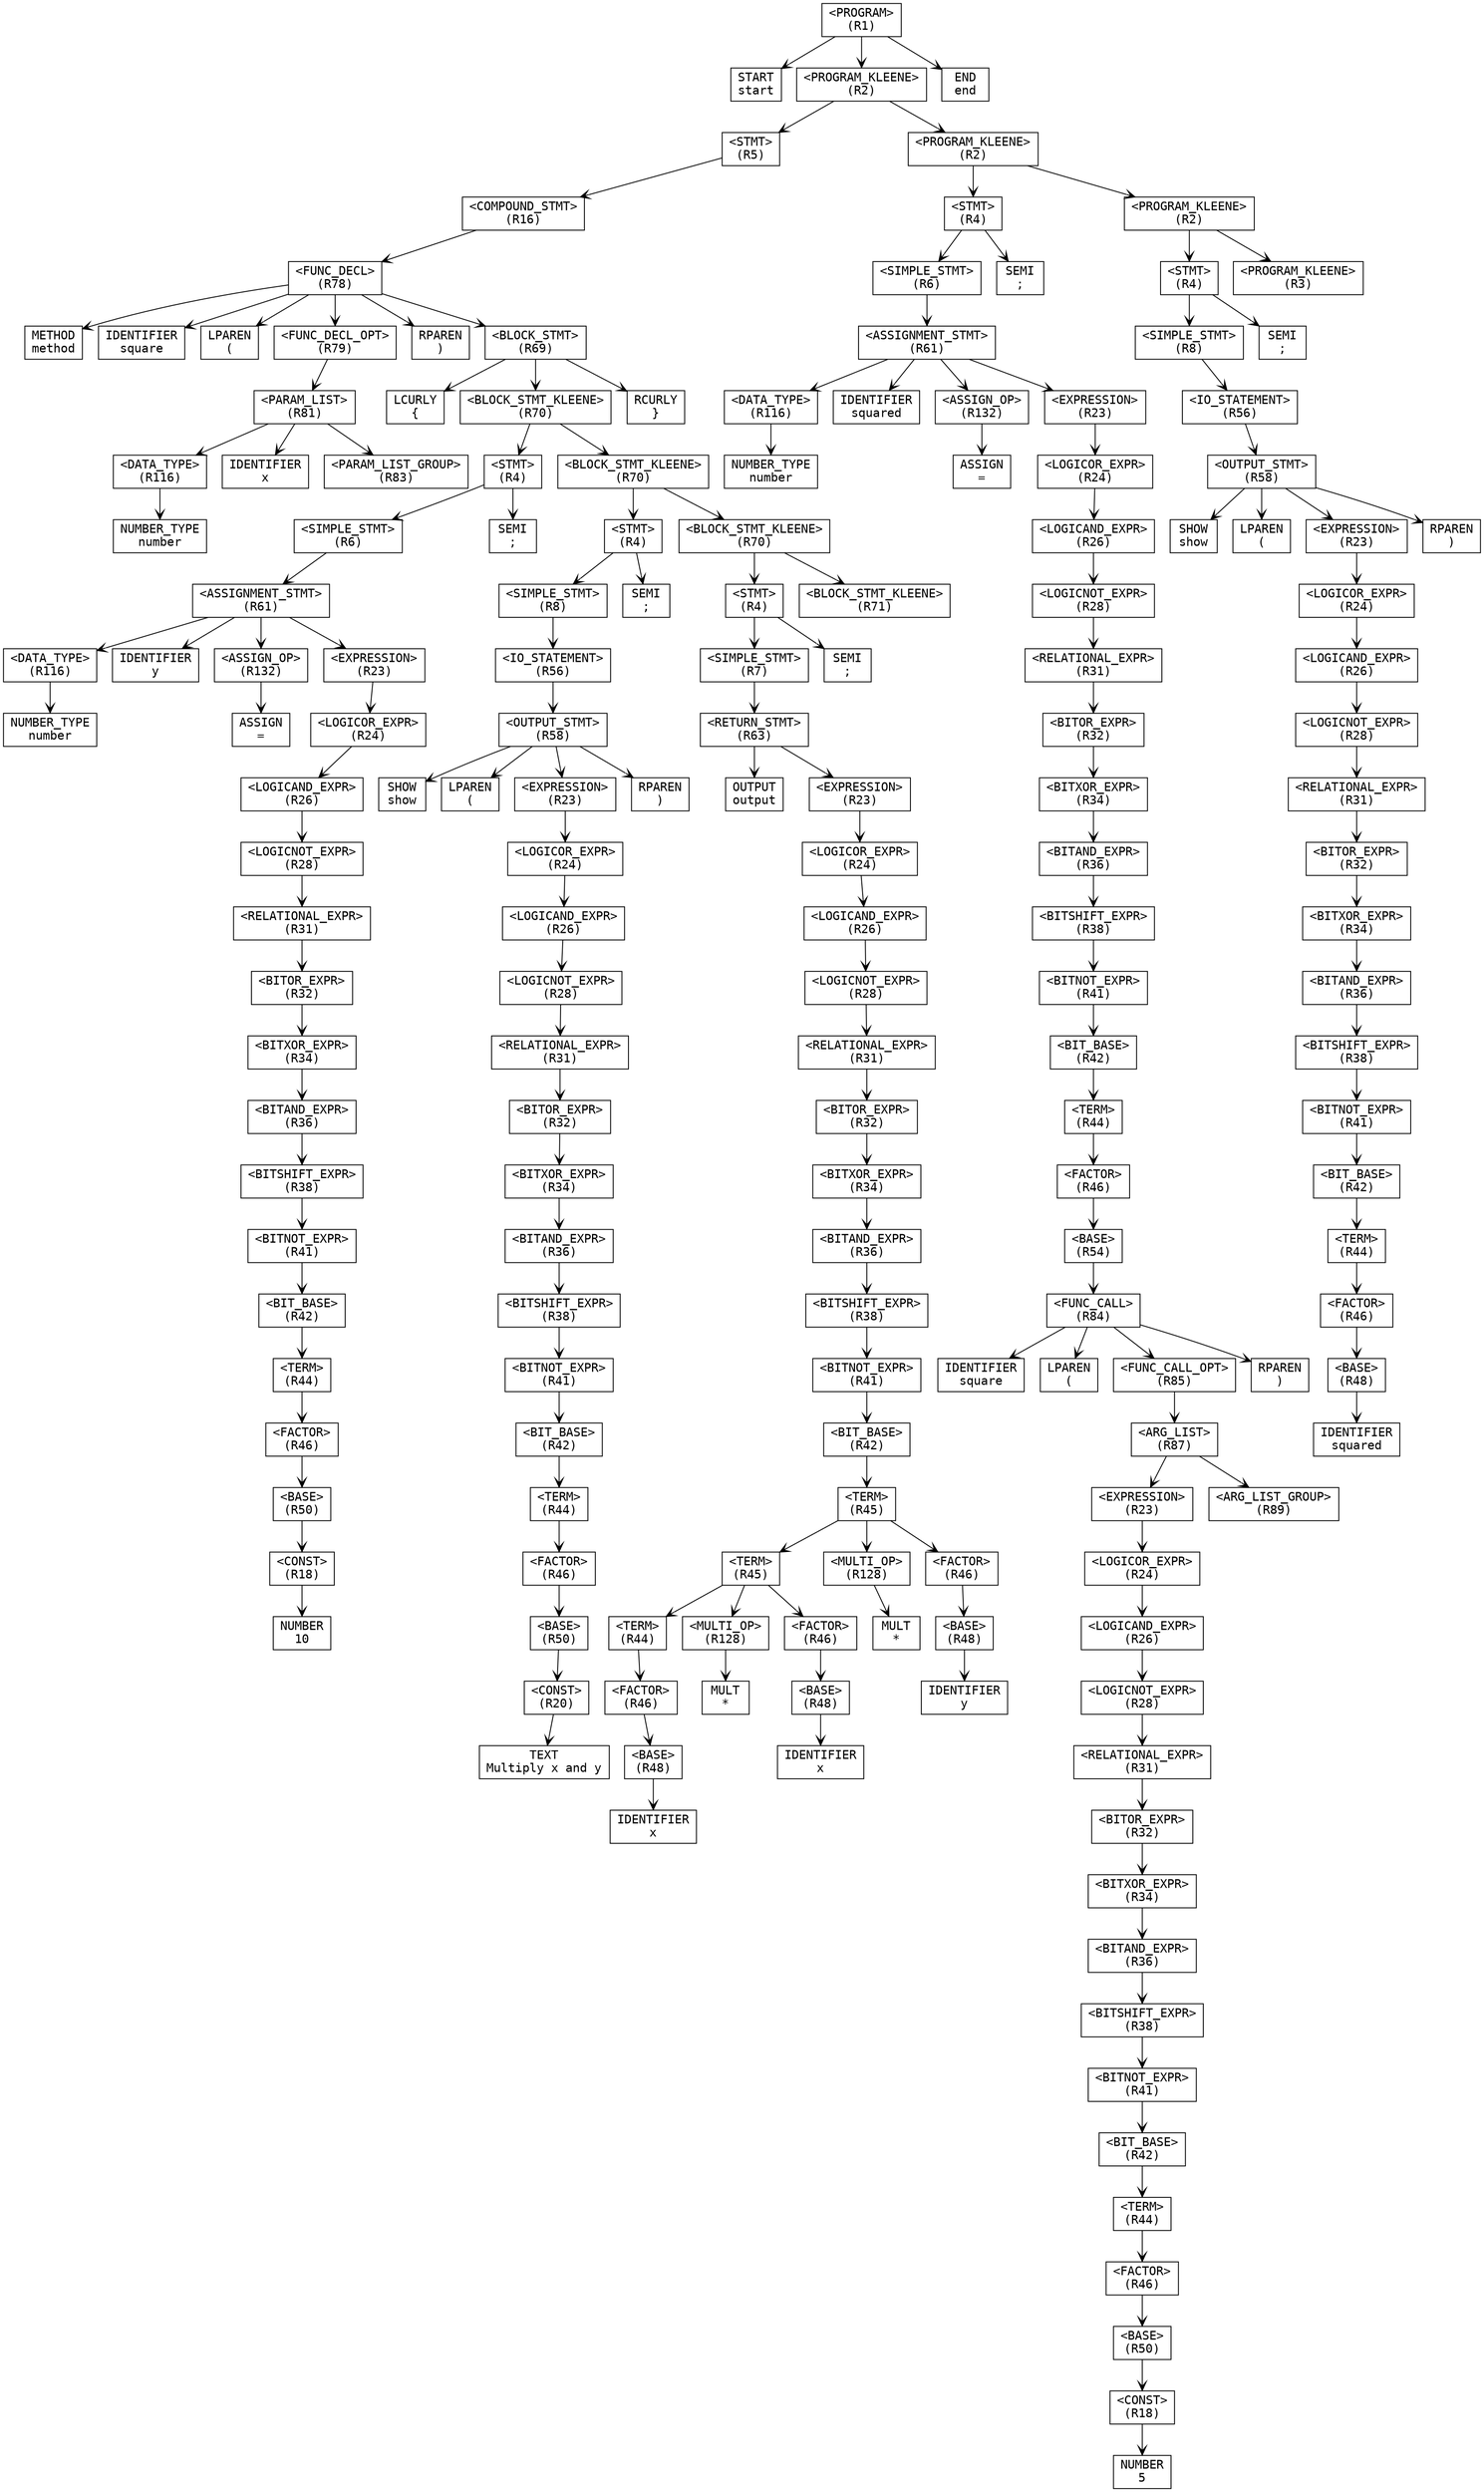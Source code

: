 digraph ParseTree {
  node [shape=box, fontname="Courier"];
  edge [arrowhead=vee];
  n2113334364 [label="<PROGRAM>\n(R1)"];
  n1622999186 [label="START\nstart"];
  n2113334364 -> n1622999186;
  n1567919087 [label="<PROGRAM_KLEENE>\n(R2)"];
  n464411039 [label="<STMT>\n(R5)"];
  n444649935 [label="<COMPOUND_STMT>\n(R16)"];
  n424325500 [label="<FUNC_DECL>\n(R78)"];
  n1612212809 [label="METHOD\nmethod"];
  n424325500 -> n1612212809;
  n152282484 [label="IDENTIFIER\nsquare"];
  n424325500 -> n152282484;
  n352387888 [label="LPAREN\n("];
  n424325500 -> n352387888;
  n1502384573 [label="<FUNC_DECL_OPT>\n(R79)"];
  n2053501671 [label="<PARAM_LIST>\n(R81)"];
  n1858719962 [label="<DATA_TYPE>\n(R116)"];
  n1942767280 [label="NUMBER_TYPE\nnumber"];
  n1858719962 -> n1942767280;
  n2053501671 -> n1858719962;
  n1324363789 [label="IDENTIFIER\nx"];
  n2053501671 -> n1324363789;
  n467075582 [label="<PARAM_LIST_GROUP>\n(R83)"];
  n2053501671 -> n467075582;
  n1502384573 -> n2053501671;
  n424325500 -> n1502384573;
  n1001938270 [label="RPAREN\n)"];
  n424325500 -> n1001938270;
  n709915999 [label="<BLOCK_STMT>\n(R69)"];
  n1710180416 [label="LCURLY\n{"];
  n709915999 -> n1710180416;
  n1175743986 [label="<BLOCK_STMT_KLEENE>\n(R70)"];
  n1061132995 [label="<STMT>\n(R4)"];
  n384625398 [label="<SIMPLE_STMT>\n(R6)"];
  n157158691 [label="<ASSIGNMENT_STMT>\n(R61)"];
  n1824557575 [label="<DATA_TYPE>\n(R116)"];
  n803929310 [label="NUMBER_TYPE\nnumber"];
  n1824557575 -> n803929310;
  n157158691 -> n1824557575;
  n1579161743 [label="IDENTIFIER\ny"];
  n157158691 -> n1579161743;
  n669921661 [label="<ASSIGN_OP>\n(R132)"];
  n1335232309 [label="ASSIGN\n="];
  n669921661 -> n1335232309;
  n157158691 -> n669921661;
  n937561621 [label="<EXPRESSION>\n(R23)"];
  n1767410694 [label="<LOGICOR_EXPR>\n(R24)"];
  n1072381321 [label="<LOGICAND_EXPR>\n(R26)"];
  n1086008046 [label="<LOGICNOT_EXPR>\n(R28)"];
  n1728976458 [label="<RELATIONAL_EXPR>\n(R31)"];
  n1251712529 [label="<BITOR_EXPR>\n(R32)"];
  n746255806 [label="<BITXOR_EXPR>\n(R34)"];
  n890193541 [label="<BITAND_EXPR>\n(R36)"];
  n581216808 [label="<BITSHIFT_EXPR>\n(R38)"];
  n886686587 [label="<BITNOT_EXPR>\n(R41)"];
  n1341458267 [label="<BIT_BASE>\n(R42)"];
  n88910 [label="<TERM>\n(R44)"];
  n124998796 [label="<FACTOR>\n(R46)"];
  n2110491906 [label="<BASE>\n(R50)"];
  n451121727 [label="<CONST>\n(R18)"];
  n280129798 [label="NUMBER\n10"];
  n451121727 -> n280129798;
  n2110491906 -> n451121727;
  n124998796 -> n2110491906;
  n88910 -> n124998796;
  n1341458267 -> n88910;
  n886686587 -> n1341458267;
  n581216808 -> n886686587;
  n890193541 -> n581216808;
  n746255806 -> n890193541;
  n1251712529 -> n746255806;
  n1728976458 -> n1251712529;
  n1086008046 -> n1728976458;
  n1072381321 -> n1086008046;
  n1767410694 -> n1072381321;
  n937561621 -> n1767410694;
  n157158691 -> n937561621;
  n384625398 -> n157158691;
  n1061132995 -> n384625398;
  n234393768 [label="SEMI\n;"];
  n1061132995 -> n234393768;
  n1175743986 -> n1061132995;
  n746241928 [label="<BLOCK_STMT_KLEENE>\n(R70)"];
  n713994834 [label="<STMT>\n(R4)"];
  n691522628 [label="<SIMPLE_STMT>\n(R8)"];
  n1610839066 [label="<IO_STATEMENT>\n(R56)"];
  n435949933 [label="<OUTPUT_STMT>\n(R58)"];
  n1186937890 [label="SHOW\nshow"];
  n435949933 -> n1186937890;
  n1375575389 [label="LPAREN\n("];
  n435949933 -> n1375575389;
  n715489500 [label="<EXPRESSION>\n(R23)"];
  n1403751324 [label="<LOGICOR_EXPR>\n(R24)"];
  n1825240039 [label="<LOGICAND_EXPR>\n(R26)"];
  n1373674582 [label="<LOGICNOT_EXPR>\n(R28)"];
  n1464161750 [label="<RELATIONAL_EXPR>\n(R31)"];
  n1488831433 [label="<BITOR_EXPR>\n(R32)"];
  n1674794738 [label="<BITXOR_EXPR>\n(R34)"];
  n914650354 [label="<BITAND_EXPR>\n(R36)"];
  n1259502609 [label="<BITSHIFT_EXPR>\n(R38)"];
  n2097634609 [label="<BITNOT_EXPR>\n(R41)"];
  n77258917 [label="<BIT_BASE>\n(R42)"];
  n296494880 [label="<TERM>\n(R44)"];
  n1233527792 [label="<FACTOR>\n(R46)"];
  n246350116 [label="<BASE>\n(R50)"];
  n1575180188 [label="<CONST>\n(R20)"];
  n755432999 [label="TEXT\nMultiply x and y"];
  n1575180188 -> n755432999;
  n246350116 -> n1575180188;
  n1233527792 -> n246350116;
  n296494880 -> n1233527792;
  n77258917 -> n296494880;
  n2097634609 -> n77258917;
  n1259502609 -> n2097634609;
  n914650354 -> n1259502609;
  n1674794738 -> n914650354;
  n1488831433 -> n1674794738;
  n1464161750 -> n1488831433;
  n1373674582 -> n1464161750;
  n1825240039 -> n1373674582;
  n1403751324 -> n1825240039;
  n715489500 -> n1403751324;
  n435949933 -> n715489500;
  n1432867284 [label="RPAREN\n)"];
  n435949933 -> n1432867284;
  n1610839066 -> n435949933;
  n691522628 -> n1610839066;
  n713994834 -> n691522628;
  n599219325 [label="SEMI\n;"];
  n713994834 -> n599219325;
  n746241928 -> n713994834;
  n1680846880 [label="<BLOCK_STMT_KLEENE>\n(R70)"];
  n2118294852 [label="<STMT>\n(R4)"];
  n364907049 [label="<SIMPLE_STMT>\n(R7)"];
  n202238040 [label="<RETURN_STMT>\n(R63)"];
  n356181833 [label="OUTPUT\noutput"];
  n202238040 -> n356181833;
  n2147020823 [label="<EXPRESSION>\n(R23)"];
  n1786522755 [label="<LOGICOR_EXPR>\n(R24)"];
  n164644540 [label="<LOGICAND_EXPR>\n(R26)"];
  n1259534432 [label="<LOGICNOT_EXPR>\n(R28)"];
  n1943191901 [label="<RELATIONAL_EXPR>\n(R31)"];
  n2017588112 [label="<BITOR_EXPR>\n(R32)"];
  n1940897666 [label="<BITXOR_EXPR>\n(R34)"];
  n799185007 [label="<BITAND_EXPR>\n(R36)"];
  n1243577583 [label="<BITSHIFT_EXPR>\n(R38)"];
  n1035324239 [label="<BITNOT_EXPR>\n(R41)"];
  n870850772 [label="<BIT_BASE>\n(R42)"];
  n137541414 [label="<TERM>\n(R45)"];
  n972769995 [label="<TERM>\n(R45)"];
  n705106184 [label="<TERM>\n(R44)"];
  n1478195740 [label="<FACTOR>\n(R46)"];
  n1158507966 [label="<BASE>\n(R48)"];
  n641981126 [label="IDENTIFIER\nx"];
  n1158507966 -> n641981126;
  n1478195740 -> n1158507966;
  n705106184 -> n1478195740;
  n972769995 -> n705106184;
  n886968407 [label="<MULTI_OP>\n(R128)"];
  n924211018 [label="MULT\n*"];
  n886968407 -> n924211018;
  n972769995 -> n886968407;
  n425245835 [label="<FACTOR>\n(R46)"];
  n561369228 [label="<BASE>\n(R48)"];
  n1701650525 [label="IDENTIFIER\nx"];
  n561369228 -> n1701650525;
  n425245835 -> n561369228;
  n972769995 -> n425245835;
  n137541414 -> n972769995;
  n1623492541 [label="<MULTI_OP>\n(R128)"];
  n1009046474 [label="MULT\n*"];
  n1623492541 -> n1009046474;
  n137541414 -> n1623492541;
  n861574514 [label="<FACTOR>\n(R46)"];
  n1060709516 [label="<BASE>\n(R48)"];
  n2072290745 [label="IDENTIFIER\ny"];
  n1060709516 -> n2072290745;
  n861574514 -> n1060709516;
  n137541414 -> n861574514;
  n870850772 -> n137541414;
  n1035324239 -> n870850772;
  n1243577583 -> n1035324239;
  n799185007 -> n1243577583;
  n1940897666 -> n799185007;
  n2017588112 -> n1940897666;
  n1943191901 -> n2017588112;
  n1259534432 -> n1943191901;
  n164644540 -> n1259534432;
  n1786522755 -> n164644540;
  n2147020823 -> n1786522755;
  n202238040 -> n2147020823;
  n364907049 -> n202238040;
  n2118294852 -> n364907049;
  n1629782912 [label="SEMI\n;"];
  n2118294852 -> n1629782912;
  n1680846880 -> n2118294852;
  n112356307 [label="<BLOCK_STMT_KLEENE>\n(R71)"];
  n1680846880 -> n112356307;
  n746241928 -> n1680846880;
  n1175743986 -> n746241928;
  n709915999 -> n1175743986;
  n1893278413 [label="RCURLY\n}"];
  n709915999 -> n1893278413;
  n424325500 -> n709915999;
  n444649935 -> n424325500;
  n464411039 -> n444649935;
  n1567919087 -> n464411039;
  n783218690 [label="<PROGRAM_KLEENE>\n(R2)"];
  n1800619732 [label="<STMT>\n(R4)"];
  n2125087902 [label="<SIMPLE_STMT>\n(R6)"];
  n1197268684 [label="<ASSIGNMENT_STMT>\n(R61)"];
  n510345421 [label="<DATA_TYPE>\n(R116)"];
  n1870647346 [label="NUMBER_TYPE\nnumber"];
  n510345421 -> n1870647346;
  n1197268684 -> n510345421;
  n1130231799 [label="IDENTIFIER\nsquared"];
  n1197268684 -> n1130231799;
  n1658252270 [label="<ASSIGN_OP>\n(R132)"];
  n645898833 [label="ASSIGN\n="];
  n1658252270 -> n645898833;
  n1197268684 -> n1658252270;
  n932186348 [label="<EXPRESSION>\n(R23)"];
  n467579814 [label="<LOGICOR_EXPR>\n(R24)"];
  n1317184168 [label="<LOGICAND_EXPR>\n(R26)"];
  n364182531 [label="<LOGICNOT_EXPR>\n(R28)"];
  n575951153 [label="<RELATIONAL_EXPR>\n(R31)"];
  n1291421022 [label="<BITOR_EXPR>\n(R32)"];
  n397801867 [label="<BITXOR_EXPR>\n(R34)"];
  n634608538 [label="<BITAND_EXPR>\n(R36)"];
  n621693896 [label="<BITSHIFT_EXPR>\n(R38)"];
  n626915650 [label="<BITNOT_EXPR>\n(R41)"];
  n488383939 [label="<BIT_BASE>\n(R42)"];
  n573350513 [label="<TERM>\n(R44)"];
  n1974205943 [label="<FACTOR>\n(R46)"];
  n1073126889 [label="<BASE>\n(R54)"];
  n1127781865 [label="<FUNC_CALL>\n(R84)"];
  n71342293 [label="IDENTIFIER\nsquare"];
  n1127781865 -> n71342293;
  n783190511 [label="LPAREN\n("];
  n1127781865 -> n783190511;
  n624705542 [label="<FUNC_CALL_OPT>\n(R85)"];
  n581705365 [label="<ARG_LIST>\n(R87)"];
  n581614629 [label="<EXPRESSION>\n(R23)"];
  n2014423150 [label="<LOGICOR_EXPR>\n(R24)"];
  n1063971610 [label="<LOGICAND_EXPR>\n(R26)"];
  n2112881364 [label="<LOGICNOT_EXPR>\n(R28)"];
  n181191387 [label="<RELATIONAL_EXPR>\n(R31)"];
  n2137741620 [label="<BITOR_EXPR>\n(R32)"];
  n389111800 [label="<BITXOR_EXPR>\n(R34)"];
  n1789532520 [label="<BITAND_EXPR>\n(R36)"];
  n110941436 [label="<BITSHIFT_EXPR>\n(R38)"];
  n589012962 [label="<BITNOT_EXPR>\n(R41)"];
  n1044962022 [label="<BIT_BASE>\n(R42)"];
  n68412702 [label="<TERM>\n(R44)"];
  n1682500180 [label="<FACTOR>\n(R46)"];
  n466849200 [label="<BASE>\n(R50)"];
  n1664416710 [label="<CONST>\n(R18)"];
  n2023020971 [label="NUMBER\n5"];
  n1664416710 -> n2023020971;
  n466849200 -> n1664416710;
  n1682500180 -> n466849200;
  n68412702 -> n1682500180;
  n1044962022 -> n68412702;
  n589012962 -> n1044962022;
  n110941436 -> n589012962;
  n1789532520 -> n110941436;
  n389111800 -> n1789532520;
  n2137741620 -> n389111800;
  n181191387 -> n2137741620;
  n2112881364 -> n181191387;
  n1063971610 -> n2112881364;
  n2014423150 -> n1063971610;
  n581614629 -> n2014423150;
  n581705365 -> n581614629;
  n1538102951 [label="<ARG_LIST_GROUP>\n(R89)"];
  n581705365 -> n1538102951;
  n624705542 -> n581705365;
  n1127781865 -> n624705542;
  n1553219183 [label="RPAREN\n)"];
  n1127781865 -> n1553219183;
  n1073126889 -> n1127781865;
  n1974205943 -> n1073126889;
  n573350513 -> n1974205943;
  n488383939 -> n573350513;
  n626915650 -> n488383939;
  n621693896 -> n626915650;
  n634608538 -> n621693896;
  n397801867 -> n634608538;
  n1291421022 -> n397801867;
  n575951153 -> n1291421022;
  n364182531 -> n575951153;
  n1317184168 -> n364182531;
  n467579814 -> n1317184168;
  n932186348 -> n467579814;
  n1197268684 -> n932186348;
  n2125087902 -> n1197268684;
  n1800619732 -> n2125087902;
  n414848240 [label="SEMI\n;"];
  n1800619732 -> n414848240;
  n783218690 -> n1800619732;
  n1186848717 [label="<PROGRAM_KLEENE>\n(R2)"];
  n1897034003 [label="<STMT>\n(R4)"];
  n210263576 [label="<SIMPLE_STMT>\n(R8)"];
  n1155385069 [label="<IO_STATEMENT>\n(R56)"];
  n1823877644 [label="<OUTPUT_STMT>\n(R58)"];
  n248398944 [label="SHOW\nshow"];
  n1823877644 -> n248398944;
  n1081647935 [label="LPAREN\n("];
  n1823877644 -> n1081647935;
  n1790508915 [label="<EXPRESSION>\n(R23)"];
  n922963554 [label="<LOGICOR_EXPR>\n(R24)"];
  n1267921318 [label="<LOGICAND_EXPR>\n(R26)"];
  n1324798640 [label="<LOGICNOT_EXPR>\n(R28)"];
  n1670967162 [label="<RELATIONAL_EXPR>\n(R31)"];
  n1313201461 [label="<BITOR_EXPR>\n(R32)"];
  n302385818 [label="<BITXOR_EXPR>\n(R34)"];
  n1780300088 [label="<BITAND_EXPR>\n(R36)"];
  n1322969150 [label="<BITSHIFT_EXPR>\n(R38)"];
  n773208229 [label="<BITNOT_EXPR>\n(R41)"];
  n208057639 [label="<BIT_BASE>\n(R42)"];
  n254908778 [label="<TERM>\n(R44)"];
  n372444074 [label="<FACTOR>\n(R46)"];
  n159369945 [label="<BASE>\n(R48)"];
  n814324060 [label="IDENTIFIER\nsquared"];
  n159369945 -> n814324060;
  n372444074 -> n159369945;
  n254908778 -> n372444074;
  n208057639 -> n254908778;
  n773208229 -> n208057639;
  n1322969150 -> n773208229;
  n1780300088 -> n1322969150;
  n302385818 -> n1780300088;
  n1313201461 -> n302385818;
  n1670967162 -> n1313201461;
  n1324798640 -> n1670967162;
  n1267921318 -> n1324798640;
  n922963554 -> n1267921318;
  n1790508915 -> n922963554;
  n1823877644 -> n1790508915;
  n863026414 [label="RPAREN\n)"];
  n1823877644 -> n863026414;
  n1155385069 -> n1823877644;
  n210263576 -> n1155385069;
  n1897034003 -> n210263576;
  n1032888177 [label="SEMI\n;"];
  n1897034003 -> n1032888177;
  n1186848717 -> n1897034003;
  n1255060248 [label="<PROGRAM_KLEENE>\n(R3)"];
  n1186848717 -> n1255060248;
  n783218690 -> n1186848717;
  n1567919087 -> n783218690;
  n2113334364 -> n1567919087;
  n913408100 [label="END\nend"];
  n2113334364 -> n913408100;
}